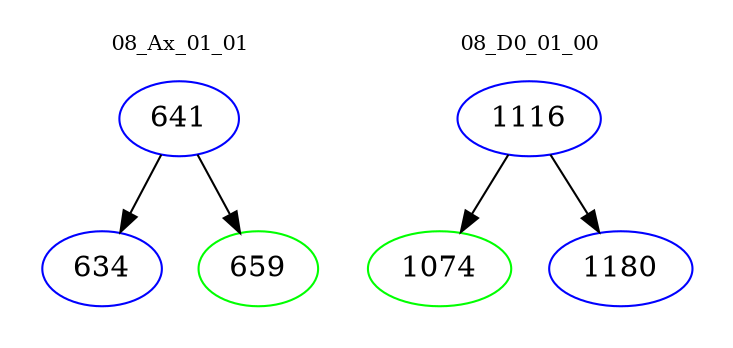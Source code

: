 digraph{
subgraph cluster_0 {
color = white
label = "08_Ax_01_01";
fontsize=10;
T0_641 [label="641", color="blue"]
T0_641 -> T0_634 [color="black"]
T0_634 [label="634", color="blue"]
T0_641 -> T0_659 [color="black"]
T0_659 [label="659", color="green"]
}
subgraph cluster_1 {
color = white
label = "08_D0_01_00";
fontsize=10;
T1_1116 [label="1116", color="blue"]
T1_1116 -> T1_1074 [color="black"]
T1_1074 [label="1074", color="green"]
T1_1116 -> T1_1180 [color="black"]
T1_1180 [label="1180", color="blue"]
}
}
